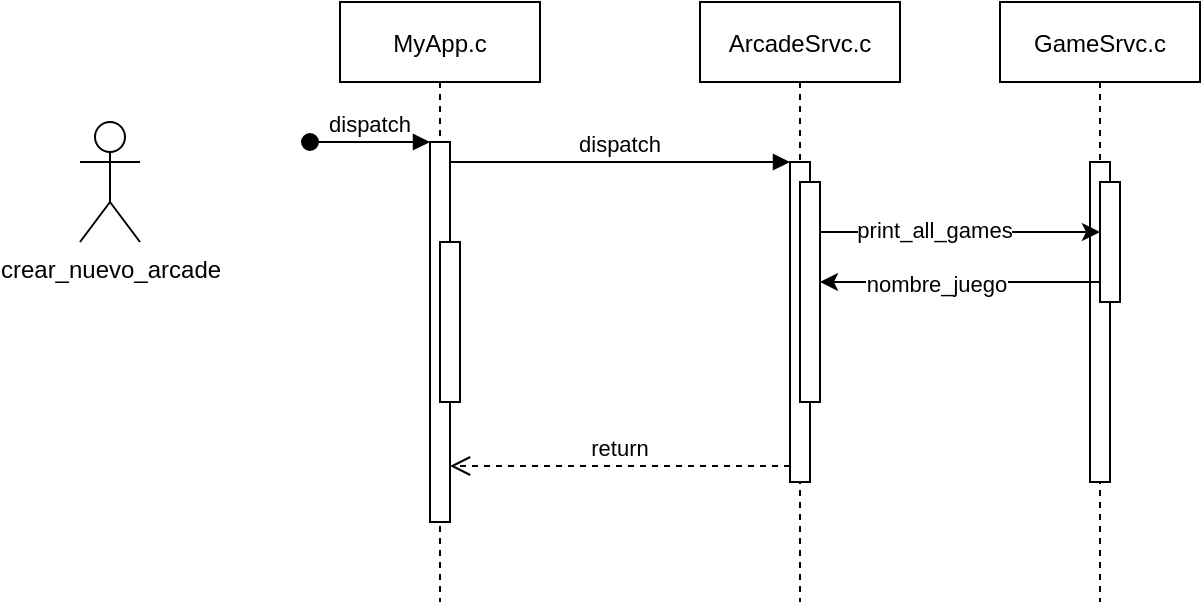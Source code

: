 <mxfile version="15.8.3" type="device"><diagram id="kgpKYQtTHZ0yAKxKKP6v" name="Page-1"><mxGraphModel dx="1379" dy="575" grid="1" gridSize="10" guides="1" tooltips="1" connect="1" arrows="1" fold="1" page="0" pageScale="1" pageWidth="850" pageHeight="1100" math="0" shadow="0"><root><mxCell id="0"/><mxCell id="1" parent="0"/><mxCell id="3nuBFxr9cyL0pnOWT2aG-1" value="MyApp.c" style="shape=umlLifeline;perimeter=lifelinePerimeter;container=1;collapsible=0;recursiveResize=0;rounded=0;shadow=0;strokeWidth=1;" parent="1" vertex="1"><mxGeometry x="120" y="80" width="100" height="300" as="geometry"/></mxCell><mxCell id="3nuBFxr9cyL0pnOWT2aG-2" value="" style="points=[];perimeter=orthogonalPerimeter;rounded=0;shadow=0;strokeWidth=1;" parent="3nuBFxr9cyL0pnOWT2aG-1" vertex="1"><mxGeometry x="45" y="70" width="10" height="190" as="geometry"/></mxCell><mxCell id="3nuBFxr9cyL0pnOWT2aG-3" value="dispatch" style="verticalAlign=bottom;startArrow=oval;endArrow=block;startSize=8;shadow=0;strokeWidth=1;" parent="3nuBFxr9cyL0pnOWT2aG-1" target="3nuBFxr9cyL0pnOWT2aG-2" edge="1"><mxGeometry relative="1" as="geometry"><mxPoint x="-15" y="70" as="sourcePoint"/></mxGeometry></mxCell><mxCell id="3nuBFxr9cyL0pnOWT2aG-4" value="" style="points=[];perimeter=orthogonalPerimeter;rounded=0;shadow=0;strokeWidth=1;" parent="3nuBFxr9cyL0pnOWT2aG-1" vertex="1"><mxGeometry x="50" y="120" width="10" height="80" as="geometry"/></mxCell><mxCell id="3nuBFxr9cyL0pnOWT2aG-5" value="ArcadeSrvc.c" style="shape=umlLifeline;perimeter=lifelinePerimeter;container=1;collapsible=0;recursiveResize=0;rounded=0;shadow=0;strokeWidth=1;" parent="1" vertex="1"><mxGeometry x="300" y="80" width="100" height="300" as="geometry"/></mxCell><mxCell id="3nuBFxr9cyL0pnOWT2aG-6" value="" style="points=[];perimeter=orthogonalPerimeter;rounded=0;shadow=0;strokeWidth=1;" parent="3nuBFxr9cyL0pnOWT2aG-5" vertex="1"><mxGeometry x="45" y="80" width="10" height="160" as="geometry"/></mxCell><mxCell id="XpF-MHxW4cnot2H6JKpR-4" value="" style="points=[];perimeter=orthogonalPerimeter;rounded=0;shadow=0;strokeWidth=1;" vertex="1" parent="3nuBFxr9cyL0pnOWT2aG-5"><mxGeometry x="50" y="90" width="10" height="110" as="geometry"/></mxCell><mxCell id="3nuBFxr9cyL0pnOWT2aG-7" value="return" style="verticalAlign=bottom;endArrow=open;dashed=1;endSize=8;exitX=0;exitY=0.95;shadow=0;strokeWidth=1;" parent="1" source="3nuBFxr9cyL0pnOWT2aG-6" target="3nuBFxr9cyL0pnOWT2aG-2" edge="1"><mxGeometry relative="1" as="geometry"><mxPoint x="275" y="236" as="targetPoint"/></mxGeometry></mxCell><mxCell id="3nuBFxr9cyL0pnOWT2aG-8" value="dispatch" style="verticalAlign=bottom;endArrow=block;entryX=0;entryY=0;shadow=0;strokeWidth=1;" parent="1" source="3nuBFxr9cyL0pnOWT2aG-2" target="3nuBFxr9cyL0pnOWT2aG-6" edge="1"><mxGeometry relative="1" as="geometry"><mxPoint x="275" y="160" as="sourcePoint"/></mxGeometry></mxCell><mxCell id="XpF-MHxW4cnot2H6JKpR-1" value="crear_nuevo_arcade" style="shape=umlActor;verticalLabelPosition=bottom;verticalAlign=top;html=1;outlineConnect=0;" vertex="1" parent="1"><mxGeometry x="-10" y="140" width="30" height="60" as="geometry"/></mxCell><mxCell id="XpF-MHxW4cnot2H6JKpR-11" value="GameSrvc.c" style="shape=umlLifeline;perimeter=lifelinePerimeter;container=1;collapsible=0;recursiveResize=0;rounded=0;shadow=0;strokeWidth=1;" vertex="1" parent="1"><mxGeometry x="450" y="80" width="100" height="300" as="geometry"/></mxCell><mxCell id="XpF-MHxW4cnot2H6JKpR-12" value="" style="points=[];perimeter=orthogonalPerimeter;rounded=0;shadow=0;strokeWidth=1;" vertex="1" parent="XpF-MHxW4cnot2H6JKpR-11"><mxGeometry x="45" y="80" width="10" height="160" as="geometry"/></mxCell><mxCell id="XpF-MHxW4cnot2H6JKpR-13" value="" style="points=[];perimeter=orthogonalPerimeter;rounded=0;shadow=0;strokeWidth=1;" vertex="1" parent="XpF-MHxW4cnot2H6JKpR-11"><mxGeometry x="50" y="90" width="10" height="60" as="geometry"/></mxCell><mxCell id="XpF-MHxW4cnot2H6JKpR-16" style="edgeStyle=orthogonalEdgeStyle;rounded=0;orthogonalLoop=1;jettySize=auto;html=1;" edge="1" parent="1" source="XpF-MHxW4cnot2H6JKpR-4" target="XpF-MHxW4cnot2H6JKpR-13"><mxGeometry relative="1" as="geometry"><Array as="points"><mxPoint x="400" y="195"/><mxPoint x="400" y="195"/></Array></mxGeometry></mxCell><mxCell id="XpF-MHxW4cnot2H6JKpR-17" value="print_all_games" style="edgeLabel;html=1;align=center;verticalAlign=middle;resizable=0;points=[];" vertex="1" connectable="0" parent="XpF-MHxW4cnot2H6JKpR-16"><mxGeometry x="-0.186" y="1" relative="1" as="geometry"><mxPoint as="offset"/></mxGeometry></mxCell><mxCell id="XpF-MHxW4cnot2H6JKpR-18" style="edgeStyle=orthogonalEdgeStyle;rounded=0;orthogonalLoop=1;jettySize=auto;html=1;" edge="1" parent="1" source="XpF-MHxW4cnot2H6JKpR-13" target="XpF-MHxW4cnot2H6JKpR-4"><mxGeometry relative="1" as="geometry"><Array as="points"><mxPoint x="430" y="220"/><mxPoint x="430" y="220"/></Array></mxGeometry></mxCell><mxCell id="XpF-MHxW4cnot2H6JKpR-19" value="nombre_juego" style="edgeLabel;html=1;align=center;verticalAlign=middle;resizable=0;points=[];" vertex="1" connectable="0" parent="XpF-MHxW4cnot2H6JKpR-18"><mxGeometry x="0.171" y="1" relative="1" as="geometry"><mxPoint as="offset"/></mxGeometry></mxCell></root></mxGraphModel></diagram></mxfile>